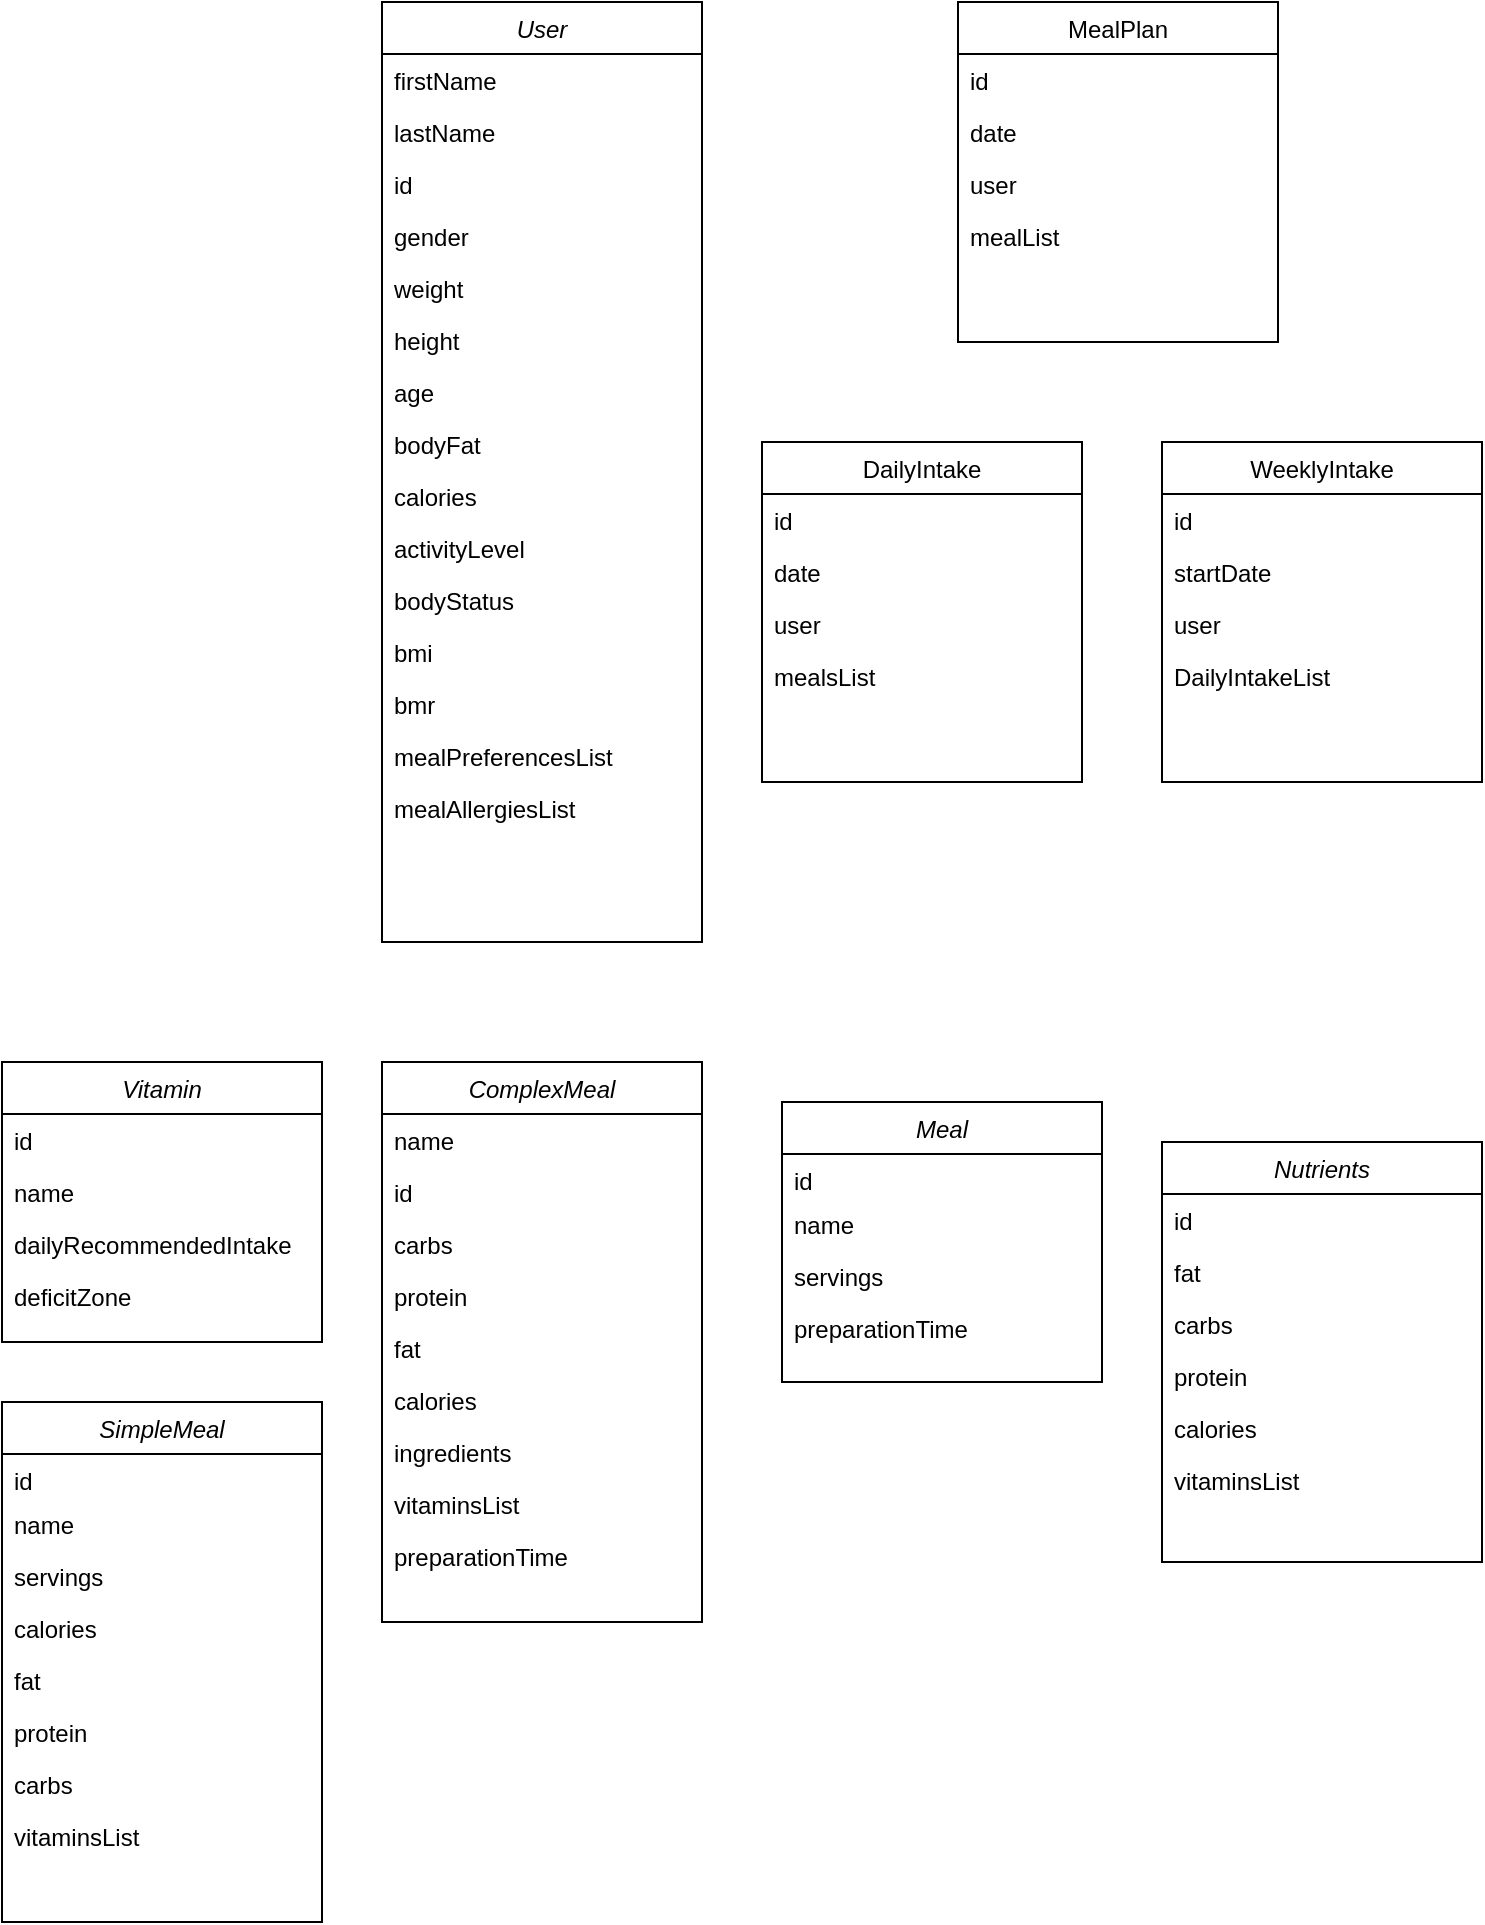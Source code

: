 <mxfile version="14.6.3" type="device"><diagram id="C5RBs43oDa-KdzZeNtuy" name="Page-1"><mxGraphModel dx="1504" dy="645" grid="1" gridSize="10" guides="1" tooltips="1" connect="1" arrows="1" fold="1" page="1" pageScale="1" pageWidth="827" pageHeight="1169" math="0" shadow="0"><root><mxCell id="WIyWlLk6GJQsqaUBKTNV-0"/><mxCell id="WIyWlLk6GJQsqaUBKTNV-1" parent="WIyWlLk6GJQsqaUBKTNV-0"/><object label="User" id="zkfFHV4jXpPFQw0GAbJ--0"><mxCell style="swimlane;fontStyle=2;align=center;verticalAlign=top;childLayout=stackLayout;horizontal=1;startSize=26;horizontalStack=0;resizeParent=1;resizeLast=0;collapsible=1;marginBottom=0;rounded=0;shadow=0;strokeWidth=1;" parent="WIyWlLk6GJQsqaUBKTNV-1" vertex="1"><mxGeometry x="220" y="120" width="160" height="470" as="geometry"><mxRectangle x="230" y="140" width="160" height="26" as="alternateBounds"/></mxGeometry></mxCell></object><mxCell id="zkfFHV4jXpPFQw0GAbJ--1" value="firstName" style="text;align=left;verticalAlign=top;spacingLeft=4;spacingRight=4;overflow=hidden;rotatable=0;points=[[0,0.5],[1,0.5]];portConstraint=eastwest;" parent="zkfFHV4jXpPFQw0GAbJ--0" vertex="1"><mxGeometry y="26" width="160" height="26" as="geometry"/></mxCell><mxCell id="zkfFHV4jXpPFQw0GAbJ--2" value="lastName" style="text;align=left;verticalAlign=top;spacingLeft=4;spacingRight=4;overflow=hidden;rotatable=0;points=[[0,0.5],[1,0.5]];portConstraint=eastwest;rounded=0;shadow=0;html=0;" parent="zkfFHV4jXpPFQw0GAbJ--0" vertex="1"><mxGeometry y="52" width="160" height="26" as="geometry"/></mxCell><mxCell id="zkfFHV4jXpPFQw0GAbJ--3" value="id" style="text;align=left;verticalAlign=top;spacingLeft=4;spacingRight=4;overflow=hidden;rotatable=0;points=[[0,0.5],[1,0.5]];portConstraint=eastwest;rounded=0;shadow=0;html=0;" parent="zkfFHV4jXpPFQw0GAbJ--0" vertex="1"><mxGeometry y="78" width="160" height="26" as="geometry"/></mxCell><mxCell id="xbDzOFtlUg0-FatbYVzd-0" value="gender" style="text;align=left;verticalAlign=top;spacingLeft=4;spacingRight=4;overflow=hidden;rotatable=0;points=[[0,0.5],[1,0.5]];portConstraint=eastwest;rounded=0;shadow=0;html=0;" vertex="1" parent="zkfFHV4jXpPFQw0GAbJ--0"><mxGeometry y="104" width="160" height="26" as="geometry"/></mxCell><mxCell id="xbDzOFtlUg0-FatbYVzd-1" value="weight" style="text;align=left;verticalAlign=top;spacingLeft=4;spacingRight=4;overflow=hidden;rotatable=0;points=[[0,0.5],[1,0.5]];portConstraint=eastwest;rounded=0;shadow=0;html=0;" vertex="1" parent="zkfFHV4jXpPFQw0GAbJ--0"><mxGeometry y="130" width="160" height="26" as="geometry"/></mxCell><mxCell id="xbDzOFtlUg0-FatbYVzd-2" value="height" style="text;align=left;verticalAlign=top;spacingLeft=4;spacingRight=4;overflow=hidden;rotatable=0;points=[[0,0.5],[1,0.5]];portConstraint=eastwest;rounded=0;shadow=0;html=0;" vertex="1" parent="zkfFHV4jXpPFQw0GAbJ--0"><mxGeometry y="156" width="160" height="26" as="geometry"/></mxCell><mxCell id="xbDzOFtlUg0-FatbYVzd-3" value="age" style="text;align=left;verticalAlign=top;spacingLeft=4;spacingRight=4;overflow=hidden;rotatable=0;points=[[0,0.5],[1,0.5]];portConstraint=eastwest;rounded=0;shadow=0;html=0;" vertex="1" parent="zkfFHV4jXpPFQw0GAbJ--0"><mxGeometry y="182" width="160" height="26" as="geometry"/></mxCell><mxCell id="xbDzOFtlUg0-FatbYVzd-4" value="bodyFat" style="text;align=left;verticalAlign=top;spacingLeft=4;spacingRight=4;overflow=hidden;rotatable=0;points=[[0,0.5],[1,0.5]];portConstraint=eastwest;rounded=0;shadow=0;html=0;" vertex="1" parent="zkfFHV4jXpPFQw0GAbJ--0"><mxGeometry y="208" width="160" height="26" as="geometry"/></mxCell><mxCell id="xbDzOFtlUg0-FatbYVzd-5" value="calories" style="text;align=left;verticalAlign=top;spacingLeft=4;spacingRight=4;overflow=hidden;rotatable=0;points=[[0,0.5],[1,0.5]];portConstraint=eastwest;rounded=0;shadow=0;html=0;" vertex="1" parent="zkfFHV4jXpPFQw0GAbJ--0"><mxGeometry y="234" width="160" height="26" as="geometry"/></mxCell><mxCell id="xbDzOFtlUg0-FatbYVzd-6" value="activityLevel" style="text;align=left;verticalAlign=top;spacingLeft=4;spacingRight=4;overflow=hidden;rotatable=0;points=[[0,0.5],[1,0.5]];portConstraint=eastwest;rounded=0;shadow=0;html=0;" vertex="1" parent="zkfFHV4jXpPFQw0GAbJ--0"><mxGeometry y="260" width="160" height="26" as="geometry"/></mxCell><mxCell id="xbDzOFtlUg0-FatbYVzd-7" value="bodyStatus" style="text;align=left;verticalAlign=top;spacingLeft=4;spacingRight=4;overflow=hidden;rotatable=0;points=[[0,0.5],[1,0.5]];portConstraint=eastwest;rounded=0;shadow=0;html=0;" vertex="1" parent="zkfFHV4jXpPFQw0GAbJ--0"><mxGeometry y="286" width="160" height="26" as="geometry"/></mxCell><mxCell id="xbDzOFtlUg0-FatbYVzd-8" value="bmi" style="text;align=left;verticalAlign=top;spacingLeft=4;spacingRight=4;overflow=hidden;rotatable=0;points=[[0,0.5],[1,0.5]];portConstraint=eastwest;rounded=0;shadow=0;html=0;" vertex="1" parent="zkfFHV4jXpPFQw0GAbJ--0"><mxGeometry y="312" width="160" height="26" as="geometry"/></mxCell><mxCell id="xbDzOFtlUg0-FatbYVzd-9" value="bmr" style="text;align=left;verticalAlign=top;spacingLeft=4;spacingRight=4;overflow=hidden;rotatable=0;points=[[0,0.5],[1,0.5]];portConstraint=eastwest;rounded=0;shadow=0;html=0;" vertex="1" parent="zkfFHV4jXpPFQw0GAbJ--0"><mxGeometry y="338" width="160" height="26" as="geometry"/></mxCell><mxCell id="xbDzOFtlUg0-FatbYVzd-72" value="mealPreferencesList" style="text;align=left;verticalAlign=top;spacingLeft=4;spacingRight=4;overflow=hidden;rotatable=0;points=[[0,0.5],[1,0.5]];portConstraint=eastwest;rounded=0;shadow=0;html=0;" vertex="1" parent="zkfFHV4jXpPFQw0GAbJ--0"><mxGeometry y="364" width="160" height="26" as="geometry"/></mxCell><mxCell id="xbDzOFtlUg0-FatbYVzd-73" value="mealAllergiesList" style="text;align=left;verticalAlign=top;spacingLeft=4;spacingRight=4;overflow=hidden;rotatable=0;points=[[0,0.5],[1,0.5]];portConstraint=eastwest;rounded=0;shadow=0;html=0;" vertex="1" parent="zkfFHV4jXpPFQw0GAbJ--0"><mxGeometry y="390" width="160" height="26" as="geometry"/></mxCell><mxCell id="zkfFHV4jXpPFQw0GAbJ--17" value="MealPlan" style="swimlane;fontStyle=0;align=center;verticalAlign=top;childLayout=stackLayout;horizontal=1;startSize=26;horizontalStack=0;resizeParent=1;resizeLast=0;collapsible=1;marginBottom=0;rounded=0;shadow=0;strokeWidth=1;" parent="WIyWlLk6GJQsqaUBKTNV-1" vertex="1"><mxGeometry x="508" y="120" width="160" height="170" as="geometry"><mxRectangle x="550" y="140" width="160" height="26" as="alternateBounds"/></mxGeometry></mxCell><mxCell id="zkfFHV4jXpPFQw0GAbJ--18" value="id" style="text;align=left;verticalAlign=top;spacingLeft=4;spacingRight=4;overflow=hidden;rotatable=0;points=[[0,0.5],[1,0.5]];portConstraint=eastwest;" parent="zkfFHV4jXpPFQw0GAbJ--17" vertex="1"><mxGeometry y="26" width="160" height="26" as="geometry"/></mxCell><mxCell id="zkfFHV4jXpPFQw0GAbJ--19" value="date" style="text;align=left;verticalAlign=top;spacingLeft=4;spacingRight=4;overflow=hidden;rotatable=0;points=[[0,0.5],[1,0.5]];portConstraint=eastwest;rounded=0;shadow=0;html=0;" parent="zkfFHV4jXpPFQw0GAbJ--17" vertex="1"><mxGeometry y="52" width="160" height="26" as="geometry"/></mxCell><mxCell id="xbDzOFtlUg0-FatbYVzd-16" value="user" style="text;align=left;verticalAlign=top;spacingLeft=4;spacingRight=4;overflow=hidden;rotatable=0;points=[[0,0.5],[1,0.5]];portConstraint=eastwest;rounded=0;shadow=0;html=0;" vertex="1" parent="zkfFHV4jXpPFQw0GAbJ--17"><mxGeometry y="78" width="160" height="26" as="geometry"/></mxCell><mxCell id="xbDzOFtlUg0-FatbYVzd-17" value="mealList" style="text;align=left;verticalAlign=top;spacingLeft=4;spacingRight=4;overflow=hidden;rotatable=0;points=[[0,0.5],[1,0.5]];portConstraint=eastwest;rounded=0;shadow=0;html=0;" vertex="1" parent="zkfFHV4jXpPFQw0GAbJ--17"><mxGeometry y="104" width="160" height="26" as="geometry"/></mxCell><mxCell id="xbDzOFtlUg0-FatbYVzd-13" value="DailyIntake" style="swimlane;fontStyle=0;align=center;verticalAlign=top;childLayout=stackLayout;horizontal=1;startSize=26;horizontalStack=0;resizeParent=1;resizeLast=0;collapsible=1;marginBottom=0;rounded=0;shadow=0;strokeWidth=1;" vertex="1" parent="WIyWlLk6GJQsqaUBKTNV-1"><mxGeometry x="410" y="340" width="160" height="170" as="geometry"><mxRectangle x="550" y="140" width="160" height="26" as="alternateBounds"/></mxGeometry></mxCell><mxCell id="xbDzOFtlUg0-FatbYVzd-14" value="id" style="text;align=left;verticalAlign=top;spacingLeft=4;spacingRight=4;overflow=hidden;rotatable=0;points=[[0,0.5],[1,0.5]];portConstraint=eastwest;" vertex="1" parent="xbDzOFtlUg0-FatbYVzd-13"><mxGeometry y="26" width="160" height="26" as="geometry"/></mxCell><mxCell id="xbDzOFtlUg0-FatbYVzd-15" value="date" style="text;align=left;verticalAlign=top;spacingLeft=4;spacingRight=4;overflow=hidden;rotatable=0;points=[[0,0.5],[1,0.5]];portConstraint=eastwest;rounded=0;shadow=0;html=0;" vertex="1" parent="xbDzOFtlUg0-FatbYVzd-13"><mxGeometry y="52" width="160" height="26" as="geometry"/></mxCell><mxCell id="xbDzOFtlUg0-FatbYVzd-18" value="user" style="text;align=left;verticalAlign=top;spacingLeft=4;spacingRight=4;overflow=hidden;rotatable=0;points=[[0,0.5],[1,0.5]];portConstraint=eastwest;rounded=0;shadow=0;html=0;" vertex="1" parent="xbDzOFtlUg0-FatbYVzd-13"><mxGeometry y="78" width="160" height="26" as="geometry"/></mxCell><mxCell id="xbDzOFtlUg0-FatbYVzd-19" value="mealsList" style="text;align=left;verticalAlign=top;spacingLeft=4;spacingRight=4;overflow=hidden;rotatable=0;points=[[0,0.5],[1,0.5]];portConstraint=eastwest;rounded=0;shadow=0;html=0;" vertex="1" parent="xbDzOFtlUg0-FatbYVzd-13"><mxGeometry y="104" width="160" height="26" as="geometry"/></mxCell><object label="ComplexMeal" id="xbDzOFtlUg0-FatbYVzd-20"><mxCell style="swimlane;fontStyle=2;align=center;verticalAlign=top;childLayout=stackLayout;horizontal=1;startSize=26;horizontalStack=0;resizeParent=1;resizeLast=0;collapsible=1;marginBottom=0;rounded=0;shadow=0;strokeWidth=1;" vertex="1" parent="WIyWlLk6GJQsqaUBKTNV-1"><mxGeometry x="220" y="650" width="160" height="280" as="geometry"><mxRectangle x="230" y="140" width="160" height="26" as="alternateBounds"/></mxGeometry></mxCell></object><mxCell id="xbDzOFtlUg0-FatbYVzd-21" value="name" style="text;align=left;verticalAlign=top;spacingLeft=4;spacingRight=4;overflow=hidden;rotatable=0;points=[[0,0.5],[1,0.5]];portConstraint=eastwest;" vertex="1" parent="xbDzOFtlUg0-FatbYVzd-20"><mxGeometry y="26" width="160" height="26" as="geometry"/></mxCell><mxCell id="xbDzOFtlUg0-FatbYVzd-22" value="id" style="text;align=left;verticalAlign=top;spacingLeft=4;spacingRight=4;overflow=hidden;rotatable=0;points=[[0,0.5],[1,0.5]];portConstraint=eastwest;rounded=0;shadow=0;html=0;" vertex="1" parent="xbDzOFtlUg0-FatbYVzd-20"><mxGeometry y="52" width="160" height="26" as="geometry"/></mxCell><mxCell id="xbDzOFtlUg0-FatbYVzd-23" value="carbs" style="text;align=left;verticalAlign=top;spacingLeft=4;spacingRight=4;overflow=hidden;rotatable=0;points=[[0,0.5],[1,0.5]];portConstraint=eastwest;rounded=0;shadow=0;html=0;" vertex="1" parent="xbDzOFtlUg0-FatbYVzd-20"><mxGeometry y="78" width="160" height="26" as="geometry"/></mxCell><mxCell id="xbDzOFtlUg0-FatbYVzd-24" value="protein" style="text;align=left;verticalAlign=top;spacingLeft=4;spacingRight=4;overflow=hidden;rotatable=0;points=[[0,0.5],[1,0.5]];portConstraint=eastwest;rounded=0;shadow=0;html=0;" vertex="1" parent="xbDzOFtlUg0-FatbYVzd-20"><mxGeometry y="104" width="160" height="26" as="geometry"/></mxCell><mxCell id="xbDzOFtlUg0-FatbYVzd-25" value="fat" style="text;align=left;verticalAlign=top;spacingLeft=4;spacingRight=4;overflow=hidden;rotatable=0;points=[[0,0.5],[1,0.5]];portConstraint=eastwest;rounded=0;shadow=0;html=0;" vertex="1" parent="xbDzOFtlUg0-FatbYVzd-20"><mxGeometry y="130" width="160" height="26" as="geometry"/></mxCell><mxCell id="xbDzOFtlUg0-FatbYVzd-26" value="calories" style="text;align=left;verticalAlign=top;spacingLeft=4;spacingRight=4;overflow=hidden;rotatable=0;points=[[0,0.5],[1,0.5]];portConstraint=eastwest;rounded=0;shadow=0;html=0;" vertex="1" parent="xbDzOFtlUg0-FatbYVzd-20"><mxGeometry y="156" width="160" height="26" as="geometry"/></mxCell><mxCell id="xbDzOFtlUg0-FatbYVzd-27" value="ingredients" style="text;align=left;verticalAlign=top;spacingLeft=4;spacingRight=4;overflow=hidden;rotatable=0;points=[[0,0.5],[1,0.5]];portConstraint=eastwest;rounded=0;shadow=0;html=0;" vertex="1" parent="xbDzOFtlUg0-FatbYVzd-20"><mxGeometry y="182" width="160" height="26" as="geometry"/></mxCell><mxCell id="xbDzOFtlUg0-FatbYVzd-28" value="vitaminsList" style="text;align=left;verticalAlign=top;spacingLeft=4;spacingRight=4;overflow=hidden;rotatable=0;points=[[0,0.5],[1,0.5]];portConstraint=eastwest;rounded=0;shadow=0;html=0;" vertex="1" parent="xbDzOFtlUg0-FatbYVzd-20"><mxGeometry y="208" width="160" height="26" as="geometry"/></mxCell><mxCell id="xbDzOFtlUg0-FatbYVzd-74" value="preparationTime" style="text;align=left;verticalAlign=top;spacingLeft=4;spacingRight=4;overflow=hidden;rotatable=0;points=[[0,0.5],[1,0.5]];portConstraint=eastwest;rounded=0;shadow=0;html=0;" vertex="1" parent="xbDzOFtlUg0-FatbYVzd-20"><mxGeometry y="234" width="160" height="26" as="geometry"/></mxCell><object label="Meal" id="xbDzOFtlUg0-FatbYVzd-34"><mxCell style="swimlane;fontStyle=2;align=center;verticalAlign=top;childLayout=stackLayout;horizontal=1;startSize=26;horizontalStack=0;resizeParent=1;resizeLast=0;collapsible=1;marginBottom=0;rounded=0;shadow=0;strokeWidth=1;" vertex="1" parent="WIyWlLk6GJQsqaUBKTNV-1"><mxGeometry x="420" y="670" width="160" height="140" as="geometry"><mxRectangle x="230" y="140" width="160" height="26" as="alternateBounds"/></mxGeometry></mxCell></object><mxCell id="xbDzOFtlUg0-FatbYVzd-35" value="id" style="text;align=left;verticalAlign=top;spacingLeft=4;spacingRight=4;overflow=hidden;rotatable=0;points=[[0,0.5],[1,0.5]];portConstraint=eastwest;" vertex="1" parent="xbDzOFtlUg0-FatbYVzd-34"><mxGeometry y="26" width="160" height="22" as="geometry"/></mxCell><mxCell id="xbDzOFtlUg0-FatbYVzd-36" value="name" style="text;align=left;verticalAlign=top;spacingLeft=4;spacingRight=4;overflow=hidden;rotatable=0;points=[[0,0.5],[1,0.5]];portConstraint=eastwest;rounded=0;shadow=0;html=0;" vertex="1" parent="xbDzOFtlUg0-FatbYVzd-34"><mxGeometry y="48" width="160" height="26" as="geometry"/></mxCell><mxCell id="xbDzOFtlUg0-FatbYVzd-37" value="servings" style="text;align=left;verticalAlign=top;spacingLeft=4;spacingRight=4;overflow=hidden;rotatable=0;points=[[0,0.5],[1,0.5]];portConstraint=eastwest;rounded=0;shadow=0;html=0;" vertex="1" parent="xbDzOFtlUg0-FatbYVzd-34"><mxGeometry y="74" width="160" height="26" as="geometry"/></mxCell><mxCell id="xbDzOFtlUg0-FatbYVzd-38" value="preparationTime" style="text;align=left;verticalAlign=top;spacingLeft=4;spacingRight=4;overflow=hidden;rotatable=0;points=[[0,0.5],[1,0.5]];portConstraint=eastwest;rounded=0;shadow=0;html=0;" vertex="1" parent="xbDzOFtlUg0-FatbYVzd-34"><mxGeometry y="100" width="160" height="26" as="geometry"/></mxCell><object label="Nutrients" id="xbDzOFtlUg0-FatbYVzd-43"><mxCell style="swimlane;fontStyle=2;align=center;verticalAlign=top;childLayout=stackLayout;horizontal=1;startSize=26;horizontalStack=0;resizeParent=1;resizeLast=0;collapsible=1;marginBottom=0;rounded=0;shadow=0;strokeWidth=1;" vertex="1" parent="WIyWlLk6GJQsqaUBKTNV-1"><mxGeometry x="610" y="690" width="160" height="210" as="geometry"><mxRectangle x="230" y="140" width="160" height="26" as="alternateBounds"/></mxGeometry></mxCell></object><mxCell id="xbDzOFtlUg0-FatbYVzd-44" value="id" style="text;align=left;verticalAlign=top;spacingLeft=4;spacingRight=4;overflow=hidden;rotatable=0;points=[[0,0.5],[1,0.5]];portConstraint=eastwest;" vertex="1" parent="xbDzOFtlUg0-FatbYVzd-43"><mxGeometry y="26" width="160" height="26" as="geometry"/></mxCell><mxCell id="xbDzOFtlUg0-FatbYVzd-45" value="fat" style="text;align=left;verticalAlign=top;spacingLeft=4;spacingRight=4;overflow=hidden;rotatable=0;points=[[0,0.5],[1,0.5]];portConstraint=eastwest;rounded=0;shadow=0;html=0;" vertex="1" parent="xbDzOFtlUg0-FatbYVzd-43"><mxGeometry y="52" width="160" height="26" as="geometry"/></mxCell><mxCell id="xbDzOFtlUg0-FatbYVzd-46" value="carbs" style="text;align=left;verticalAlign=top;spacingLeft=4;spacingRight=4;overflow=hidden;rotatable=0;points=[[0,0.5],[1,0.5]];portConstraint=eastwest;rounded=0;shadow=0;html=0;" vertex="1" parent="xbDzOFtlUg0-FatbYVzd-43"><mxGeometry y="78" width="160" height="26" as="geometry"/></mxCell><mxCell id="xbDzOFtlUg0-FatbYVzd-47" value="protein" style="text;align=left;verticalAlign=top;spacingLeft=4;spacingRight=4;overflow=hidden;rotatable=0;points=[[0,0.5],[1,0.5]];portConstraint=eastwest;rounded=0;shadow=0;html=0;" vertex="1" parent="xbDzOFtlUg0-FatbYVzd-43"><mxGeometry y="104" width="160" height="26" as="geometry"/></mxCell><mxCell id="xbDzOFtlUg0-FatbYVzd-48" value="calories" style="text;align=left;verticalAlign=top;spacingLeft=4;spacingRight=4;overflow=hidden;rotatable=0;points=[[0,0.5],[1,0.5]];portConstraint=eastwest;rounded=0;shadow=0;html=0;" vertex="1" parent="xbDzOFtlUg0-FatbYVzd-43"><mxGeometry y="130" width="160" height="26" as="geometry"/></mxCell><mxCell id="xbDzOFtlUg0-FatbYVzd-49" value="vitaminsList" style="text;align=left;verticalAlign=top;spacingLeft=4;spacingRight=4;overflow=hidden;rotatable=0;points=[[0,0.5],[1,0.5]];portConstraint=eastwest;rounded=0;shadow=0;html=0;" vertex="1" parent="xbDzOFtlUg0-FatbYVzd-43"><mxGeometry y="156" width="160" height="26" as="geometry"/></mxCell><object label="Vitamin" id="xbDzOFtlUg0-FatbYVzd-50"><mxCell style="swimlane;fontStyle=2;align=center;verticalAlign=top;childLayout=stackLayout;horizontal=1;startSize=26;horizontalStack=0;resizeParent=1;resizeLast=0;collapsible=1;marginBottom=0;rounded=0;shadow=0;strokeWidth=1;" vertex="1" parent="WIyWlLk6GJQsqaUBKTNV-1"><mxGeometry x="30" y="650" width="160" height="140" as="geometry"><mxRectangle x="230" y="140" width="160" height="26" as="alternateBounds"/></mxGeometry></mxCell></object><mxCell id="xbDzOFtlUg0-FatbYVzd-51" value="id" style="text;align=left;verticalAlign=top;spacingLeft=4;spacingRight=4;overflow=hidden;rotatable=0;points=[[0,0.5],[1,0.5]];portConstraint=eastwest;" vertex="1" parent="xbDzOFtlUg0-FatbYVzd-50"><mxGeometry y="26" width="160" height="26" as="geometry"/></mxCell><mxCell id="xbDzOFtlUg0-FatbYVzd-52" value="name" style="text;align=left;verticalAlign=top;spacingLeft=4;spacingRight=4;overflow=hidden;rotatable=0;points=[[0,0.5],[1,0.5]];portConstraint=eastwest;rounded=0;shadow=0;html=0;" vertex="1" parent="xbDzOFtlUg0-FatbYVzd-50"><mxGeometry y="52" width="160" height="26" as="geometry"/></mxCell><mxCell id="xbDzOFtlUg0-FatbYVzd-53" value="dailyRecommendedIntake" style="text;align=left;verticalAlign=top;spacingLeft=4;spacingRight=4;overflow=hidden;rotatable=0;points=[[0,0.5],[1,0.5]];portConstraint=eastwest;rounded=0;shadow=0;html=0;" vertex="1" parent="xbDzOFtlUg0-FatbYVzd-50"><mxGeometry y="78" width="160" height="26" as="geometry"/></mxCell><mxCell id="xbDzOFtlUg0-FatbYVzd-54" value="deficitZone" style="text;align=left;verticalAlign=top;spacingLeft=4;spacingRight=4;overflow=hidden;rotatable=0;points=[[0,0.5],[1,0.5]];portConstraint=eastwest;rounded=0;shadow=0;html=0;" vertex="1" parent="xbDzOFtlUg0-FatbYVzd-50"><mxGeometry y="104" width="160" height="26" as="geometry"/></mxCell><mxCell id="xbDzOFtlUg0-FatbYVzd-55" value="WeeklyIntake" style="swimlane;fontStyle=0;align=center;verticalAlign=top;childLayout=stackLayout;horizontal=1;startSize=26;horizontalStack=0;resizeParent=1;resizeLast=0;collapsible=1;marginBottom=0;rounded=0;shadow=0;strokeWidth=1;" vertex="1" parent="WIyWlLk6GJQsqaUBKTNV-1"><mxGeometry x="610" y="340" width="160" height="170" as="geometry"><mxRectangle x="550" y="140" width="160" height="26" as="alternateBounds"/></mxGeometry></mxCell><mxCell id="xbDzOFtlUg0-FatbYVzd-56" value="id" style="text;align=left;verticalAlign=top;spacingLeft=4;spacingRight=4;overflow=hidden;rotatable=0;points=[[0,0.5],[1,0.5]];portConstraint=eastwest;" vertex="1" parent="xbDzOFtlUg0-FatbYVzd-55"><mxGeometry y="26" width="160" height="26" as="geometry"/></mxCell><mxCell id="xbDzOFtlUg0-FatbYVzd-57" value="startDate" style="text;align=left;verticalAlign=top;spacingLeft=4;spacingRight=4;overflow=hidden;rotatable=0;points=[[0,0.5],[1,0.5]];portConstraint=eastwest;rounded=0;shadow=0;html=0;" vertex="1" parent="xbDzOFtlUg0-FatbYVzd-55"><mxGeometry y="52" width="160" height="26" as="geometry"/></mxCell><mxCell id="xbDzOFtlUg0-FatbYVzd-58" value="user" style="text;align=left;verticalAlign=top;spacingLeft=4;spacingRight=4;overflow=hidden;rotatable=0;points=[[0,0.5],[1,0.5]];portConstraint=eastwest;rounded=0;shadow=0;html=0;" vertex="1" parent="xbDzOFtlUg0-FatbYVzd-55"><mxGeometry y="78" width="160" height="26" as="geometry"/></mxCell><mxCell id="xbDzOFtlUg0-FatbYVzd-59" value="DailyIntakeList" style="text;align=left;verticalAlign=top;spacingLeft=4;spacingRight=4;overflow=hidden;rotatable=0;points=[[0,0.5],[1,0.5]];portConstraint=eastwest;rounded=0;shadow=0;html=0;" vertex="1" parent="xbDzOFtlUg0-FatbYVzd-55"><mxGeometry y="104" width="160" height="26" as="geometry"/></mxCell><object label="SimpleMeal" id="xbDzOFtlUg0-FatbYVzd-67"><mxCell style="swimlane;fontStyle=2;align=center;verticalAlign=top;childLayout=stackLayout;horizontal=1;startSize=26;horizontalStack=0;resizeParent=1;resizeLast=0;collapsible=1;marginBottom=0;rounded=0;shadow=0;strokeWidth=1;" vertex="1" parent="WIyWlLk6GJQsqaUBKTNV-1"><mxGeometry x="30" y="820" width="160" height="260" as="geometry"><mxRectangle x="230" y="140" width="160" height="26" as="alternateBounds"/></mxGeometry></mxCell></object><mxCell id="xbDzOFtlUg0-FatbYVzd-68" value="id" style="text;align=left;verticalAlign=top;spacingLeft=4;spacingRight=4;overflow=hidden;rotatable=0;points=[[0,0.5],[1,0.5]];portConstraint=eastwest;" vertex="1" parent="xbDzOFtlUg0-FatbYVzd-67"><mxGeometry y="26" width="160" height="22" as="geometry"/></mxCell><mxCell id="xbDzOFtlUg0-FatbYVzd-69" value="name" style="text;align=left;verticalAlign=top;spacingLeft=4;spacingRight=4;overflow=hidden;rotatable=0;points=[[0,0.5],[1,0.5]];portConstraint=eastwest;rounded=0;shadow=0;html=0;" vertex="1" parent="xbDzOFtlUg0-FatbYVzd-67"><mxGeometry y="48" width="160" height="26" as="geometry"/></mxCell><mxCell id="xbDzOFtlUg0-FatbYVzd-70" value="servings" style="text;align=left;verticalAlign=top;spacingLeft=4;spacingRight=4;overflow=hidden;rotatable=0;points=[[0,0.5],[1,0.5]];portConstraint=eastwest;rounded=0;shadow=0;html=0;" vertex="1" parent="xbDzOFtlUg0-FatbYVzd-67"><mxGeometry y="74" width="160" height="26" as="geometry"/></mxCell><mxCell id="xbDzOFtlUg0-FatbYVzd-78" value="calories" style="text;align=left;verticalAlign=top;spacingLeft=4;spacingRight=4;overflow=hidden;rotatable=0;points=[[0,0.5],[1,0.5]];portConstraint=eastwest;rounded=0;shadow=0;html=0;" vertex="1" parent="xbDzOFtlUg0-FatbYVzd-67"><mxGeometry y="100" width="160" height="26" as="geometry"/></mxCell><mxCell id="xbDzOFtlUg0-FatbYVzd-77" value="fat" style="text;align=left;verticalAlign=top;spacingLeft=4;spacingRight=4;overflow=hidden;rotatable=0;points=[[0,0.5],[1,0.5]];portConstraint=eastwest;rounded=0;shadow=0;html=0;" vertex="1" parent="xbDzOFtlUg0-FatbYVzd-67"><mxGeometry y="126" width="160" height="26" as="geometry"/></mxCell><mxCell id="xbDzOFtlUg0-FatbYVzd-76" value="protein" style="text;align=left;verticalAlign=top;spacingLeft=4;spacingRight=4;overflow=hidden;rotatable=0;points=[[0,0.5],[1,0.5]];portConstraint=eastwest;rounded=0;shadow=0;html=0;" vertex="1" parent="xbDzOFtlUg0-FatbYVzd-67"><mxGeometry y="152" width="160" height="26" as="geometry"/></mxCell><mxCell id="xbDzOFtlUg0-FatbYVzd-75" value="carbs" style="text;align=left;verticalAlign=top;spacingLeft=4;spacingRight=4;overflow=hidden;rotatable=0;points=[[0,0.5],[1,0.5]];portConstraint=eastwest;rounded=0;shadow=0;html=0;" vertex="1" parent="xbDzOFtlUg0-FatbYVzd-67"><mxGeometry y="178" width="160" height="26" as="geometry"/></mxCell><mxCell id="xbDzOFtlUg0-FatbYVzd-79" value="vitaminsList" style="text;align=left;verticalAlign=top;spacingLeft=4;spacingRight=4;overflow=hidden;rotatable=0;points=[[0,0.5],[1,0.5]];portConstraint=eastwest;rounded=0;shadow=0;html=0;" vertex="1" parent="xbDzOFtlUg0-FatbYVzd-67"><mxGeometry y="204" width="160" height="26" as="geometry"/></mxCell></root></mxGraphModel></diagram></mxfile>